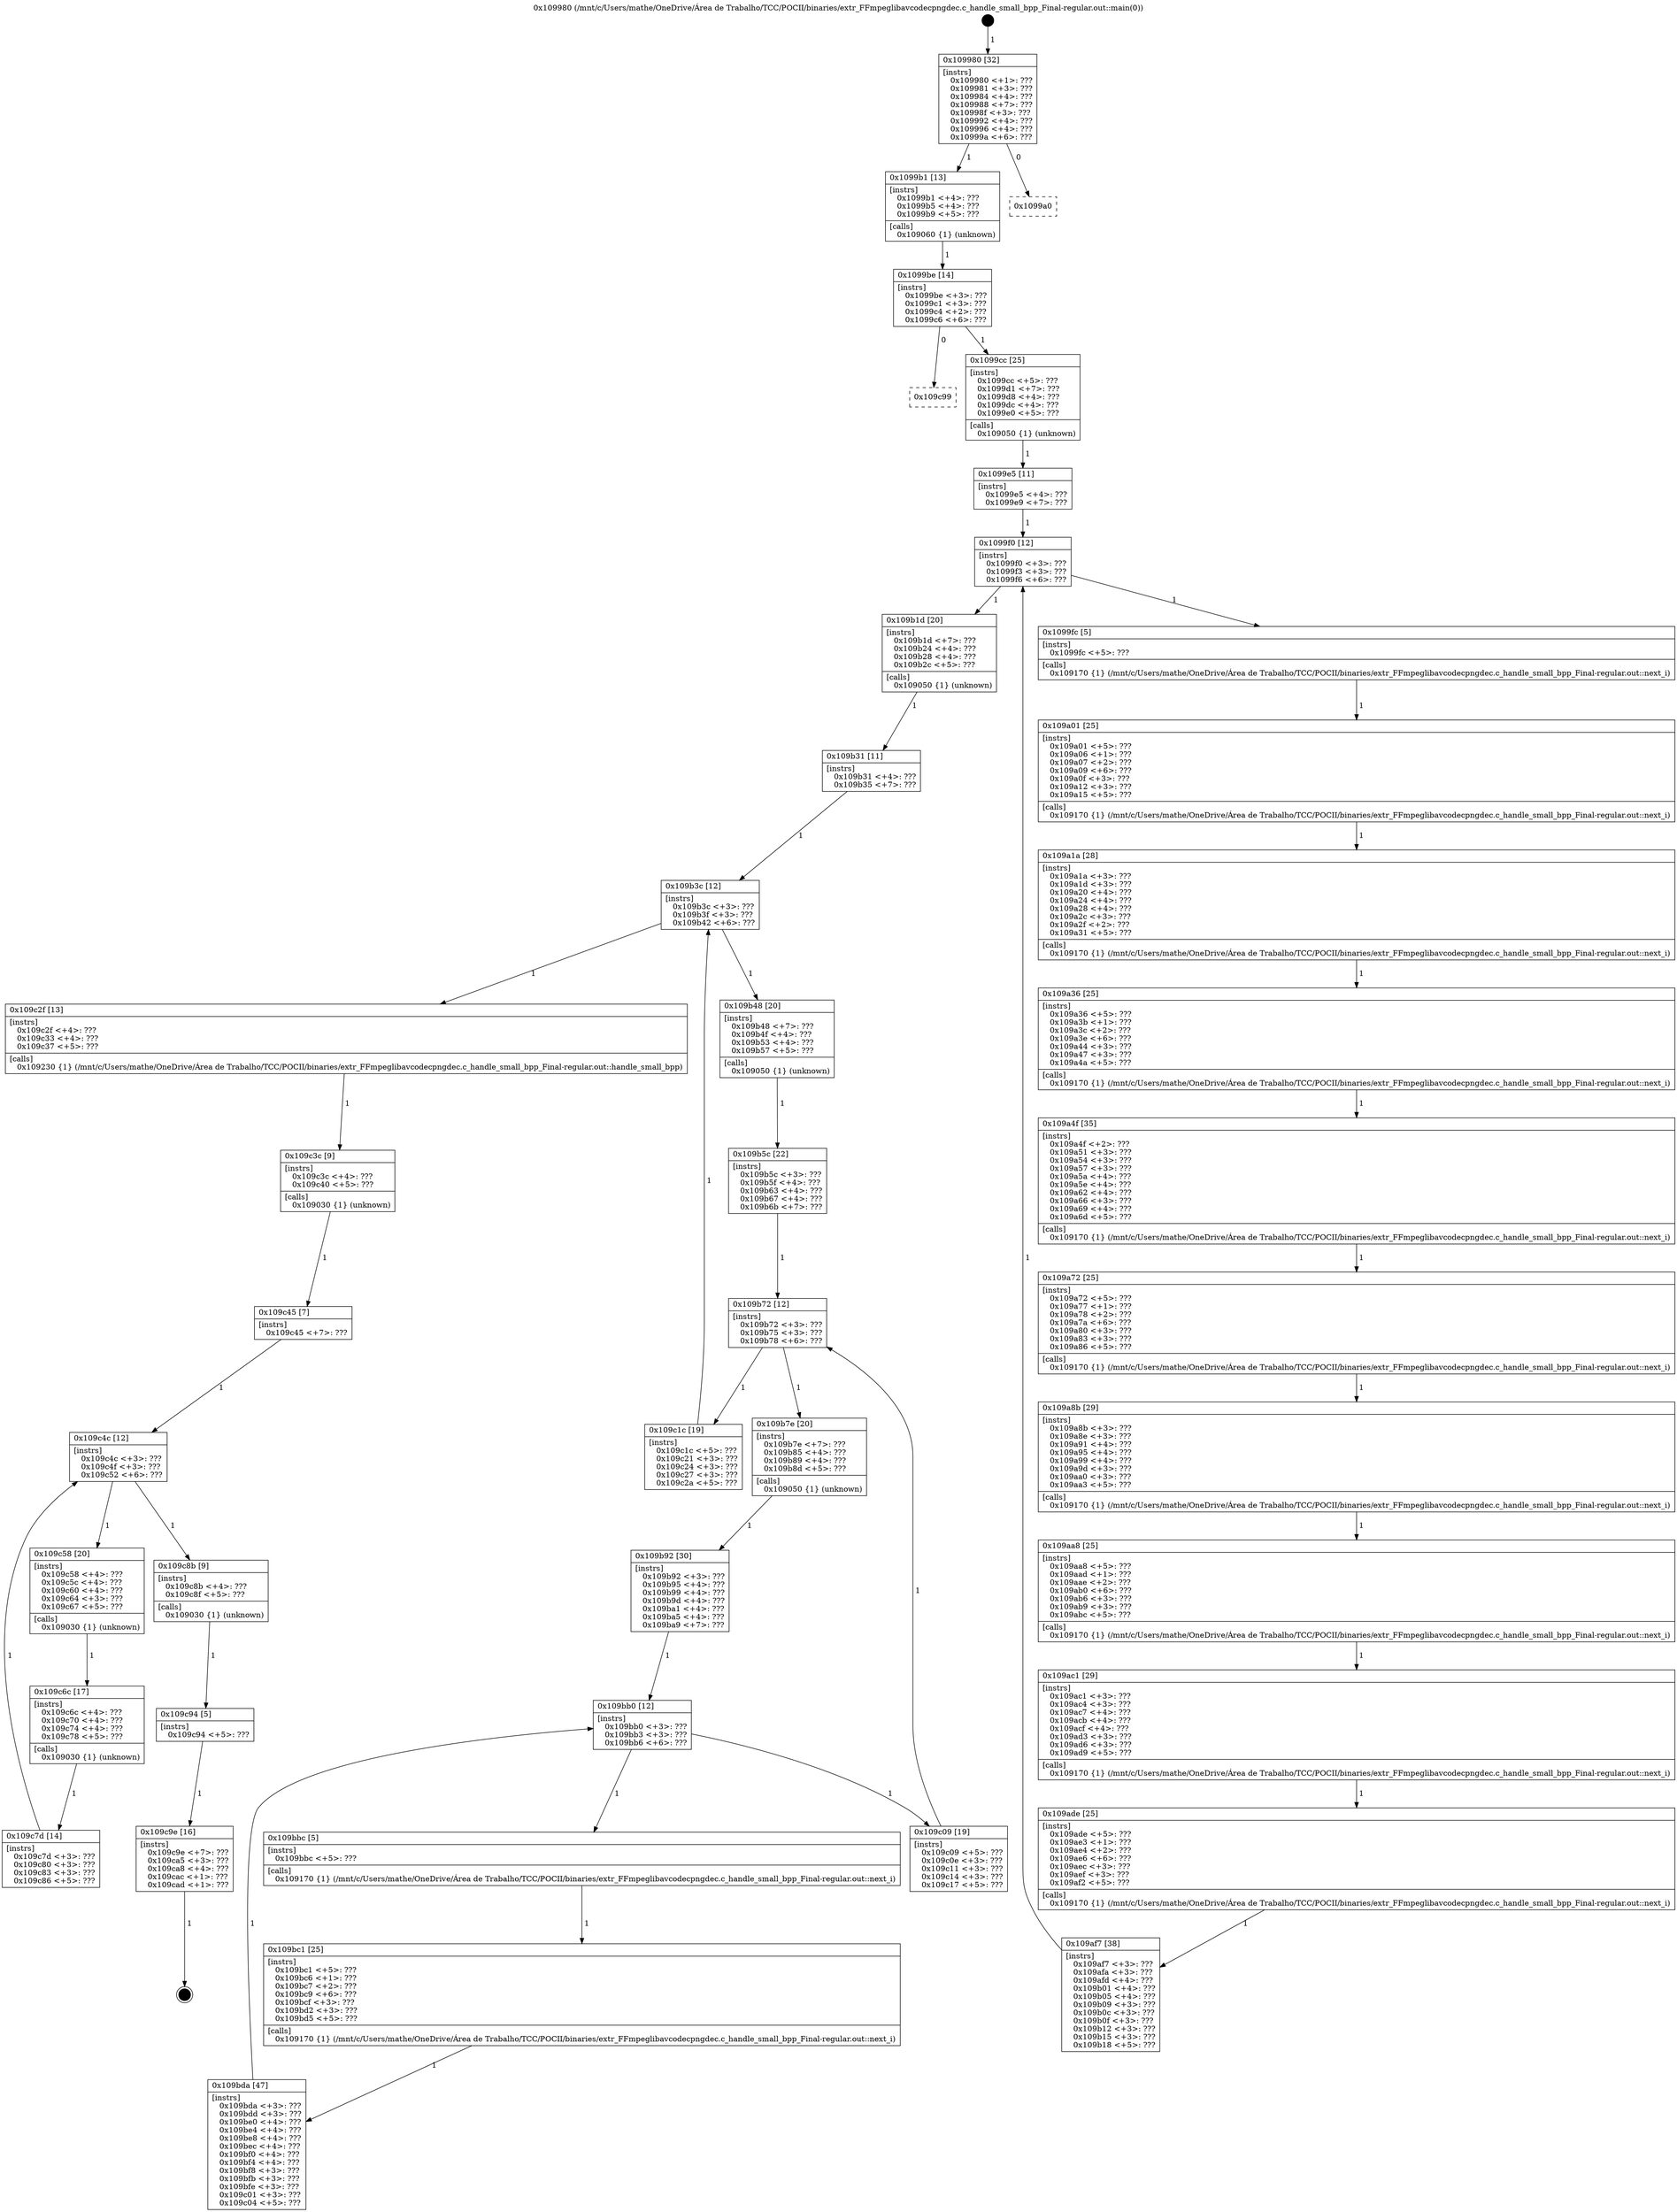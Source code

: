 digraph "0x109980" {
  label = "0x109980 (/mnt/c/Users/mathe/OneDrive/Área de Trabalho/TCC/POCII/binaries/extr_FFmpeglibavcodecpngdec.c_handle_small_bpp_Final-regular.out::main(0))"
  labelloc = "t"
  node[shape=record]

  Entry [label="",width=0.3,height=0.3,shape=circle,fillcolor=black,style=filled]
  "0x109980" [label="{
     0x109980 [32]\l
     | [instrs]\l
     &nbsp;&nbsp;0x109980 \<+1\>: ???\l
     &nbsp;&nbsp;0x109981 \<+3\>: ???\l
     &nbsp;&nbsp;0x109984 \<+4\>: ???\l
     &nbsp;&nbsp;0x109988 \<+7\>: ???\l
     &nbsp;&nbsp;0x10998f \<+3\>: ???\l
     &nbsp;&nbsp;0x109992 \<+4\>: ???\l
     &nbsp;&nbsp;0x109996 \<+4\>: ???\l
     &nbsp;&nbsp;0x10999a \<+6\>: ???\l
  }"]
  "0x1099b1" [label="{
     0x1099b1 [13]\l
     | [instrs]\l
     &nbsp;&nbsp;0x1099b1 \<+4\>: ???\l
     &nbsp;&nbsp;0x1099b5 \<+4\>: ???\l
     &nbsp;&nbsp;0x1099b9 \<+5\>: ???\l
     | [calls]\l
     &nbsp;&nbsp;0x109060 \{1\} (unknown)\l
  }"]
  "0x1099a0" [label="{
     0x1099a0\l
  }", style=dashed]
  "0x1099be" [label="{
     0x1099be [14]\l
     | [instrs]\l
     &nbsp;&nbsp;0x1099be \<+3\>: ???\l
     &nbsp;&nbsp;0x1099c1 \<+3\>: ???\l
     &nbsp;&nbsp;0x1099c4 \<+2\>: ???\l
     &nbsp;&nbsp;0x1099c6 \<+6\>: ???\l
  }"]
  "0x109c99" [label="{
     0x109c99\l
  }", style=dashed]
  "0x1099cc" [label="{
     0x1099cc [25]\l
     | [instrs]\l
     &nbsp;&nbsp;0x1099cc \<+5\>: ???\l
     &nbsp;&nbsp;0x1099d1 \<+7\>: ???\l
     &nbsp;&nbsp;0x1099d8 \<+4\>: ???\l
     &nbsp;&nbsp;0x1099dc \<+4\>: ???\l
     &nbsp;&nbsp;0x1099e0 \<+5\>: ???\l
     | [calls]\l
     &nbsp;&nbsp;0x109050 \{1\} (unknown)\l
  }"]
  Exit [label="",width=0.3,height=0.3,shape=circle,fillcolor=black,style=filled,peripheries=2]
  "0x1099f0" [label="{
     0x1099f0 [12]\l
     | [instrs]\l
     &nbsp;&nbsp;0x1099f0 \<+3\>: ???\l
     &nbsp;&nbsp;0x1099f3 \<+3\>: ???\l
     &nbsp;&nbsp;0x1099f6 \<+6\>: ???\l
  }"]
  "0x109b1d" [label="{
     0x109b1d [20]\l
     | [instrs]\l
     &nbsp;&nbsp;0x109b1d \<+7\>: ???\l
     &nbsp;&nbsp;0x109b24 \<+4\>: ???\l
     &nbsp;&nbsp;0x109b28 \<+4\>: ???\l
     &nbsp;&nbsp;0x109b2c \<+5\>: ???\l
     | [calls]\l
     &nbsp;&nbsp;0x109050 \{1\} (unknown)\l
  }"]
  "0x1099fc" [label="{
     0x1099fc [5]\l
     | [instrs]\l
     &nbsp;&nbsp;0x1099fc \<+5\>: ???\l
     | [calls]\l
     &nbsp;&nbsp;0x109170 \{1\} (/mnt/c/Users/mathe/OneDrive/Área de Trabalho/TCC/POCII/binaries/extr_FFmpeglibavcodecpngdec.c_handle_small_bpp_Final-regular.out::next_i)\l
  }"]
  "0x109a01" [label="{
     0x109a01 [25]\l
     | [instrs]\l
     &nbsp;&nbsp;0x109a01 \<+5\>: ???\l
     &nbsp;&nbsp;0x109a06 \<+1\>: ???\l
     &nbsp;&nbsp;0x109a07 \<+2\>: ???\l
     &nbsp;&nbsp;0x109a09 \<+6\>: ???\l
     &nbsp;&nbsp;0x109a0f \<+3\>: ???\l
     &nbsp;&nbsp;0x109a12 \<+3\>: ???\l
     &nbsp;&nbsp;0x109a15 \<+5\>: ???\l
     | [calls]\l
     &nbsp;&nbsp;0x109170 \{1\} (/mnt/c/Users/mathe/OneDrive/Área de Trabalho/TCC/POCII/binaries/extr_FFmpeglibavcodecpngdec.c_handle_small_bpp_Final-regular.out::next_i)\l
  }"]
  "0x109a1a" [label="{
     0x109a1a [28]\l
     | [instrs]\l
     &nbsp;&nbsp;0x109a1a \<+3\>: ???\l
     &nbsp;&nbsp;0x109a1d \<+3\>: ???\l
     &nbsp;&nbsp;0x109a20 \<+4\>: ???\l
     &nbsp;&nbsp;0x109a24 \<+4\>: ???\l
     &nbsp;&nbsp;0x109a28 \<+4\>: ???\l
     &nbsp;&nbsp;0x109a2c \<+3\>: ???\l
     &nbsp;&nbsp;0x109a2f \<+2\>: ???\l
     &nbsp;&nbsp;0x109a31 \<+5\>: ???\l
     | [calls]\l
     &nbsp;&nbsp;0x109170 \{1\} (/mnt/c/Users/mathe/OneDrive/Área de Trabalho/TCC/POCII/binaries/extr_FFmpeglibavcodecpngdec.c_handle_small_bpp_Final-regular.out::next_i)\l
  }"]
  "0x109a36" [label="{
     0x109a36 [25]\l
     | [instrs]\l
     &nbsp;&nbsp;0x109a36 \<+5\>: ???\l
     &nbsp;&nbsp;0x109a3b \<+1\>: ???\l
     &nbsp;&nbsp;0x109a3c \<+2\>: ???\l
     &nbsp;&nbsp;0x109a3e \<+6\>: ???\l
     &nbsp;&nbsp;0x109a44 \<+3\>: ???\l
     &nbsp;&nbsp;0x109a47 \<+3\>: ???\l
     &nbsp;&nbsp;0x109a4a \<+5\>: ???\l
     | [calls]\l
     &nbsp;&nbsp;0x109170 \{1\} (/mnt/c/Users/mathe/OneDrive/Área de Trabalho/TCC/POCII/binaries/extr_FFmpeglibavcodecpngdec.c_handle_small_bpp_Final-regular.out::next_i)\l
  }"]
  "0x109a4f" [label="{
     0x109a4f [35]\l
     | [instrs]\l
     &nbsp;&nbsp;0x109a4f \<+2\>: ???\l
     &nbsp;&nbsp;0x109a51 \<+3\>: ???\l
     &nbsp;&nbsp;0x109a54 \<+3\>: ???\l
     &nbsp;&nbsp;0x109a57 \<+3\>: ???\l
     &nbsp;&nbsp;0x109a5a \<+4\>: ???\l
     &nbsp;&nbsp;0x109a5e \<+4\>: ???\l
     &nbsp;&nbsp;0x109a62 \<+4\>: ???\l
     &nbsp;&nbsp;0x109a66 \<+3\>: ???\l
     &nbsp;&nbsp;0x109a69 \<+4\>: ???\l
     &nbsp;&nbsp;0x109a6d \<+5\>: ???\l
     | [calls]\l
     &nbsp;&nbsp;0x109170 \{1\} (/mnt/c/Users/mathe/OneDrive/Área de Trabalho/TCC/POCII/binaries/extr_FFmpeglibavcodecpngdec.c_handle_small_bpp_Final-regular.out::next_i)\l
  }"]
  "0x109a72" [label="{
     0x109a72 [25]\l
     | [instrs]\l
     &nbsp;&nbsp;0x109a72 \<+5\>: ???\l
     &nbsp;&nbsp;0x109a77 \<+1\>: ???\l
     &nbsp;&nbsp;0x109a78 \<+2\>: ???\l
     &nbsp;&nbsp;0x109a7a \<+6\>: ???\l
     &nbsp;&nbsp;0x109a80 \<+3\>: ???\l
     &nbsp;&nbsp;0x109a83 \<+3\>: ???\l
     &nbsp;&nbsp;0x109a86 \<+5\>: ???\l
     | [calls]\l
     &nbsp;&nbsp;0x109170 \{1\} (/mnt/c/Users/mathe/OneDrive/Área de Trabalho/TCC/POCII/binaries/extr_FFmpeglibavcodecpngdec.c_handle_small_bpp_Final-regular.out::next_i)\l
  }"]
  "0x109a8b" [label="{
     0x109a8b [29]\l
     | [instrs]\l
     &nbsp;&nbsp;0x109a8b \<+3\>: ???\l
     &nbsp;&nbsp;0x109a8e \<+3\>: ???\l
     &nbsp;&nbsp;0x109a91 \<+4\>: ???\l
     &nbsp;&nbsp;0x109a95 \<+4\>: ???\l
     &nbsp;&nbsp;0x109a99 \<+4\>: ???\l
     &nbsp;&nbsp;0x109a9d \<+3\>: ???\l
     &nbsp;&nbsp;0x109aa0 \<+3\>: ???\l
     &nbsp;&nbsp;0x109aa3 \<+5\>: ???\l
     | [calls]\l
     &nbsp;&nbsp;0x109170 \{1\} (/mnt/c/Users/mathe/OneDrive/Área de Trabalho/TCC/POCII/binaries/extr_FFmpeglibavcodecpngdec.c_handle_small_bpp_Final-regular.out::next_i)\l
  }"]
  "0x109aa8" [label="{
     0x109aa8 [25]\l
     | [instrs]\l
     &nbsp;&nbsp;0x109aa8 \<+5\>: ???\l
     &nbsp;&nbsp;0x109aad \<+1\>: ???\l
     &nbsp;&nbsp;0x109aae \<+2\>: ???\l
     &nbsp;&nbsp;0x109ab0 \<+6\>: ???\l
     &nbsp;&nbsp;0x109ab6 \<+3\>: ???\l
     &nbsp;&nbsp;0x109ab9 \<+3\>: ???\l
     &nbsp;&nbsp;0x109abc \<+5\>: ???\l
     | [calls]\l
     &nbsp;&nbsp;0x109170 \{1\} (/mnt/c/Users/mathe/OneDrive/Área de Trabalho/TCC/POCII/binaries/extr_FFmpeglibavcodecpngdec.c_handle_small_bpp_Final-regular.out::next_i)\l
  }"]
  "0x109ac1" [label="{
     0x109ac1 [29]\l
     | [instrs]\l
     &nbsp;&nbsp;0x109ac1 \<+3\>: ???\l
     &nbsp;&nbsp;0x109ac4 \<+3\>: ???\l
     &nbsp;&nbsp;0x109ac7 \<+4\>: ???\l
     &nbsp;&nbsp;0x109acb \<+4\>: ???\l
     &nbsp;&nbsp;0x109acf \<+4\>: ???\l
     &nbsp;&nbsp;0x109ad3 \<+3\>: ???\l
     &nbsp;&nbsp;0x109ad6 \<+3\>: ???\l
     &nbsp;&nbsp;0x109ad9 \<+5\>: ???\l
     | [calls]\l
     &nbsp;&nbsp;0x109170 \{1\} (/mnt/c/Users/mathe/OneDrive/Área de Trabalho/TCC/POCII/binaries/extr_FFmpeglibavcodecpngdec.c_handle_small_bpp_Final-regular.out::next_i)\l
  }"]
  "0x109ade" [label="{
     0x109ade [25]\l
     | [instrs]\l
     &nbsp;&nbsp;0x109ade \<+5\>: ???\l
     &nbsp;&nbsp;0x109ae3 \<+1\>: ???\l
     &nbsp;&nbsp;0x109ae4 \<+2\>: ???\l
     &nbsp;&nbsp;0x109ae6 \<+6\>: ???\l
     &nbsp;&nbsp;0x109aec \<+3\>: ???\l
     &nbsp;&nbsp;0x109aef \<+3\>: ???\l
     &nbsp;&nbsp;0x109af2 \<+5\>: ???\l
     | [calls]\l
     &nbsp;&nbsp;0x109170 \{1\} (/mnt/c/Users/mathe/OneDrive/Área de Trabalho/TCC/POCII/binaries/extr_FFmpeglibavcodecpngdec.c_handle_small_bpp_Final-regular.out::next_i)\l
  }"]
  "0x109af7" [label="{
     0x109af7 [38]\l
     | [instrs]\l
     &nbsp;&nbsp;0x109af7 \<+3\>: ???\l
     &nbsp;&nbsp;0x109afa \<+3\>: ???\l
     &nbsp;&nbsp;0x109afd \<+4\>: ???\l
     &nbsp;&nbsp;0x109b01 \<+4\>: ???\l
     &nbsp;&nbsp;0x109b05 \<+4\>: ???\l
     &nbsp;&nbsp;0x109b09 \<+3\>: ???\l
     &nbsp;&nbsp;0x109b0c \<+3\>: ???\l
     &nbsp;&nbsp;0x109b0f \<+3\>: ???\l
     &nbsp;&nbsp;0x109b12 \<+3\>: ???\l
     &nbsp;&nbsp;0x109b15 \<+3\>: ???\l
     &nbsp;&nbsp;0x109b18 \<+5\>: ???\l
  }"]
  "0x1099e5" [label="{
     0x1099e5 [11]\l
     | [instrs]\l
     &nbsp;&nbsp;0x1099e5 \<+4\>: ???\l
     &nbsp;&nbsp;0x1099e9 \<+7\>: ???\l
  }"]
  "0x109b3c" [label="{
     0x109b3c [12]\l
     | [instrs]\l
     &nbsp;&nbsp;0x109b3c \<+3\>: ???\l
     &nbsp;&nbsp;0x109b3f \<+3\>: ???\l
     &nbsp;&nbsp;0x109b42 \<+6\>: ???\l
  }"]
  "0x109c2f" [label="{
     0x109c2f [13]\l
     | [instrs]\l
     &nbsp;&nbsp;0x109c2f \<+4\>: ???\l
     &nbsp;&nbsp;0x109c33 \<+4\>: ???\l
     &nbsp;&nbsp;0x109c37 \<+5\>: ???\l
     | [calls]\l
     &nbsp;&nbsp;0x109230 \{1\} (/mnt/c/Users/mathe/OneDrive/Área de Trabalho/TCC/POCII/binaries/extr_FFmpeglibavcodecpngdec.c_handle_small_bpp_Final-regular.out::handle_small_bpp)\l
  }"]
  "0x109b48" [label="{
     0x109b48 [20]\l
     | [instrs]\l
     &nbsp;&nbsp;0x109b48 \<+7\>: ???\l
     &nbsp;&nbsp;0x109b4f \<+4\>: ???\l
     &nbsp;&nbsp;0x109b53 \<+4\>: ???\l
     &nbsp;&nbsp;0x109b57 \<+5\>: ???\l
     | [calls]\l
     &nbsp;&nbsp;0x109050 \{1\} (unknown)\l
  }"]
  "0x109b72" [label="{
     0x109b72 [12]\l
     | [instrs]\l
     &nbsp;&nbsp;0x109b72 \<+3\>: ???\l
     &nbsp;&nbsp;0x109b75 \<+3\>: ???\l
     &nbsp;&nbsp;0x109b78 \<+6\>: ???\l
  }"]
  "0x109c1c" [label="{
     0x109c1c [19]\l
     | [instrs]\l
     &nbsp;&nbsp;0x109c1c \<+5\>: ???\l
     &nbsp;&nbsp;0x109c21 \<+3\>: ???\l
     &nbsp;&nbsp;0x109c24 \<+3\>: ???\l
     &nbsp;&nbsp;0x109c27 \<+3\>: ???\l
     &nbsp;&nbsp;0x109c2a \<+5\>: ???\l
  }"]
  "0x109b7e" [label="{
     0x109b7e [20]\l
     | [instrs]\l
     &nbsp;&nbsp;0x109b7e \<+7\>: ???\l
     &nbsp;&nbsp;0x109b85 \<+4\>: ???\l
     &nbsp;&nbsp;0x109b89 \<+4\>: ???\l
     &nbsp;&nbsp;0x109b8d \<+5\>: ???\l
     | [calls]\l
     &nbsp;&nbsp;0x109050 \{1\} (unknown)\l
  }"]
  "0x109bb0" [label="{
     0x109bb0 [12]\l
     | [instrs]\l
     &nbsp;&nbsp;0x109bb0 \<+3\>: ???\l
     &nbsp;&nbsp;0x109bb3 \<+3\>: ???\l
     &nbsp;&nbsp;0x109bb6 \<+6\>: ???\l
  }"]
  "0x109c09" [label="{
     0x109c09 [19]\l
     | [instrs]\l
     &nbsp;&nbsp;0x109c09 \<+5\>: ???\l
     &nbsp;&nbsp;0x109c0e \<+3\>: ???\l
     &nbsp;&nbsp;0x109c11 \<+3\>: ???\l
     &nbsp;&nbsp;0x109c14 \<+3\>: ???\l
     &nbsp;&nbsp;0x109c17 \<+5\>: ???\l
  }"]
  "0x109bbc" [label="{
     0x109bbc [5]\l
     | [instrs]\l
     &nbsp;&nbsp;0x109bbc \<+5\>: ???\l
     | [calls]\l
     &nbsp;&nbsp;0x109170 \{1\} (/mnt/c/Users/mathe/OneDrive/Área de Trabalho/TCC/POCII/binaries/extr_FFmpeglibavcodecpngdec.c_handle_small_bpp_Final-regular.out::next_i)\l
  }"]
  "0x109bc1" [label="{
     0x109bc1 [25]\l
     | [instrs]\l
     &nbsp;&nbsp;0x109bc1 \<+5\>: ???\l
     &nbsp;&nbsp;0x109bc6 \<+1\>: ???\l
     &nbsp;&nbsp;0x109bc7 \<+2\>: ???\l
     &nbsp;&nbsp;0x109bc9 \<+6\>: ???\l
     &nbsp;&nbsp;0x109bcf \<+3\>: ???\l
     &nbsp;&nbsp;0x109bd2 \<+3\>: ???\l
     &nbsp;&nbsp;0x109bd5 \<+5\>: ???\l
     | [calls]\l
     &nbsp;&nbsp;0x109170 \{1\} (/mnt/c/Users/mathe/OneDrive/Área de Trabalho/TCC/POCII/binaries/extr_FFmpeglibavcodecpngdec.c_handle_small_bpp_Final-regular.out::next_i)\l
  }"]
  "0x109bda" [label="{
     0x109bda [47]\l
     | [instrs]\l
     &nbsp;&nbsp;0x109bda \<+3\>: ???\l
     &nbsp;&nbsp;0x109bdd \<+3\>: ???\l
     &nbsp;&nbsp;0x109be0 \<+4\>: ???\l
     &nbsp;&nbsp;0x109be4 \<+4\>: ???\l
     &nbsp;&nbsp;0x109be8 \<+4\>: ???\l
     &nbsp;&nbsp;0x109bec \<+4\>: ???\l
     &nbsp;&nbsp;0x109bf0 \<+4\>: ???\l
     &nbsp;&nbsp;0x109bf4 \<+4\>: ???\l
     &nbsp;&nbsp;0x109bf8 \<+3\>: ???\l
     &nbsp;&nbsp;0x109bfb \<+3\>: ???\l
     &nbsp;&nbsp;0x109bfe \<+3\>: ???\l
     &nbsp;&nbsp;0x109c01 \<+3\>: ???\l
     &nbsp;&nbsp;0x109c04 \<+5\>: ???\l
  }"]
  "0x109b92" [label="{
     0x109b92 [30]\l
     | [instrs]\l
     &nbsp;&nbsp;0x109b92 \<+3\>: ???\l
     &nbsp;&nbsp;0x109b95 \<+4\>: ???\l
     &nbsp;&nbsp;0x109b99 \<+4\>: ???\l
     &nbsp;&nbsp;0x109b9d \<+4\>: ???\l
     &nbsp;&nbsp;0x109ba1 \<+4\>: ???\l
     &nbsp;&nbsp;0x109ba5 \<+4\>: ???\l
     &nbsp;&nbsp;0x109ba9 \<+7\>: ???\l
  }"]
  "0x109c9e" [label="{
     0x109c9e [16]\l
     | [instrs]\l
     &nbsp;&nbsp;0x109c9e \<+7\>: ???\l
     &nbsp;&nbsp;0x109ca5 \<+3\>: ???\l
     &nbsp;&nbsp;0x109ca8 \<+4\>: ???\l
     &nbsp;&nbsp;0x109cac \<+1\>: ???\l
     &nbsp;&nbsp;0x109cad \<+1\>: ???\l
  }"]
  "0x109b5c" [label="{
     0x109b5c [22]\l
     | [instrs]\l
     &nbsp;&nbsp;0x109b5c \<+3\>: ???\l
     &nbsp;&nbsp;0x109b5f \<+4\>: ???\l
     &nbsp;&nbsp;0x109b63 \<+4\>: ???\l
     &nbsp;&nbsp;0x109b67 \<+4\>: ???\l
     &nbsp;&nbsp;0x109b6b \<+7\>: ???\l
  }"]
  "0x109c94" [label="{
     0x109c94 [5]\l
     | [instrs]\l
     &nbsp;&nbsp;0x109c94 \<+5\>: ???\l
  }"]
  "0x109b31" [label="{
     0x109b31 [11]\l
     | [instrs]\l
     &nbsp;&nbsp;0x109b31 \<+4\>: ???\l
     &nbsp;&nbsp;0x109b35 \<+7\>: ???\l
  }"]
  "0x109c3c" [label="{
     0x109c3c [9]\l
     | [instrs]\l
     &nbsp;&nbsp;0x109c3c \<+4\>: ???\l
     &nbsp;&nbsp;0x109c40 \<+5\>: ???\l
     | [calls]\l
     &nbsp;&nbsp;0x109030 \{1\} (unknown)\l
  }"]
  "0x109c4c" [label="{
     0x109c4c [12]\l
     | [instrs]\l
     &nbsp;&nbsp;0x109c4c \<+3\>: ???\l
     &nbsp;&nbsp;0x109c4f \<+3\>: ???\l
     &nbsp;&nbsp;0x109c52 \<+6\>: ???\l
  }"]
  "0x109c8b" [label="{
     0x109c8b [9]\l
     | [instrs]\l
     &nbsp;&nbsp;0x109c8b \<+4\>: ???\l
     &nbsp;&nbsp;0x109c8f \<+5\>: ???\l
     | [calls]\l
     &nbsp;&nbsp;0x109030 \{1\} (unknown)\l
  }"]
  "0x109c58" [label="{
     0x109c58 [20]\l
     | [instrs]\l
     &nbsp;&nbsp;0x109c58 \<+4\>: ???\l
     &nbsp;&nbsp;0x109c5c \<+4\>: ???\l
     &nbsp;&nbsp;0x109c60 \<+4\>: ???\l
     &nbsp;&nbsp;0x109c64 \<+3\>: ???\l
     &nbsp;&nbsp;0x109c67 \<+5\>: ???\l
     | [calls]\l
     &nbsp;&nbsp;0x109030 \{1\} (unknown)\l
  }"]
  "0x109c6c" [label="{
     0x109c6c [17]\l
     | [instrs]\l
     &nbsp;&nbsp;0x109c6c \<+4\>: ???\l
     &nbsp;&nbsp;0x109c70 \<+4\>: ???\l
     &nbsp;&nbsp;0x109c74 \<+4\>: ???\l
     &nbsp;&nbsp;0x109c78 \<+5\>: ???\l
     | [calls]\l
     &nbsp;&nbsp;0x109030 \{1\} (unknown)\l
  }"]
  "0x109c7d" [label="{
     0x109c7d [14]\l
     | [instrs]\l
     &nbsp;&nbsp;0x109c7d \<+3\>: ???\l
     &nbsp;&nbsp;0x109c80 \<+3\>: ???\l
     &nbsp;&nbsp;0x109c83 \<+3\>: ???\l
     &nbsp;&nbsp;0x109c86 \<+5\>: ???\l
  }"]
  "0x109c45" [label="{
     0x109c45 [7]\l
     | [instrs]\l
     &nbsp;&nbsp;0x109c45 \<+7\>: ???\l
  }"]
  Entry -> "0x109980" [label=" 1"]
  "0x109980" -> "0x1099b1" [label=" 1"]
  "0x109980" -> "0x1099a0" [label=" 0"]
  "0x1099b1" -> "0x1099be" [label=" 1"]
  "0x1099be" -> "0x109c99" [label=" 0"]
  "0x1099be" -> "0x1099cc" [label=" 1"]
  "0x109c9e" -> Exit [label=" 1"]
  "0x1099cc" -> "0x1099e5" [label=" 1"]
  "0x1099f0" -> "0x109b1d" [label=" 1"]
  "0x1099f0" -> "0x1099fc" [label=" 1"]
  "0x1099fc" -> "0x109a01" [label=" 1"]
  "0x109a01" -> "0x109a1a" [label=" 1"]
  "0x109a1a" -> "0x109a36" [label=" 1"]
  "0x109a36" -> "0x109a4f" [label=" 1"]
  "0x109a4f" -> "0x109a72" [label=" 1"]
  "0x109a72" -> "0x109a8b" [label=" 1"]
  "0x109a8b" -> "0x109aa8" [label=" 1"]
  "0x109aa8" -> "0x109ac1" [label=" 1"]
  "0x109ac1" -> "0x109ade" [label=" 1"]
  "0x109ade" -> "0x109af7" [label=" 1"]
  "0x1099e5" -> "0x1099f0" [label=" 1"]
  "0x109af7" -> "0x1099f0" [label=" 1"]
  "0x109b1d" -> "0x109b31" [label=" 1"]
  "0x109b3c" -> "0x109c2f" [label=" 1"]
  "0x109b3c" -> "0x109b48" [label=" 1"]
  "0x109b48" -> "0x109b5c" [label=" 1"]
  "0x109b72" -> "0x109c1c" [label=" 1"]
  "0x109b72" -> "0x109b7e" [label=" 1"]
  "0x109b7e" -> "0x109b92" [label=" 1"]
  "0x109bb0" -> "0x109c09" [label=" 1"]
  "0x109bb0" -> "0x109bbc" [label=" 1"]
  "0x109bbc" -> "0x109bc1" [label=" 1"]
  "0x109bc1" -> "0x109bda" [label=" 1"]
  "0x109b92" -> "0x109bb0" [label=" 1"]
  "0x109bda" -> "0x109bb0" [label=" 1"]
  "0x109c94" -> "0x109c9e" [label=" 1"]
  "0x109b5c" -> "0x109b72" [label=" 1"]
  "0x109c09" -> "0x109b72" [label=" 1"]
  "0x109c8b" -> "0x109c94" [label=" 1"]
  "0x109b31" -> "0x109b3c" [label=" 1"]
  "0x109c1c" -> "0x109b3c" [label=" 1"]
  "0x109c2f" -> "0x109c3c" [label=" 1"]
  "0x109c3c" -> "0x109c45" [label=" 1"]
  "0x109c4c" -> "0x109c8b" [label=" 1"]
  "0x109c4c" -> "0x109c58" [label=" 1"]
  "0x109c58" -> "0x109c6c" [label=" 1"]
  "0x109c6c" -> "0x109c7d" [label=" 1"]
  "0x109c45" -> "0x109c4c" [label=" 1"]
  "0x109c7d" -> "0x109c4c" [label=" 1"]
}

